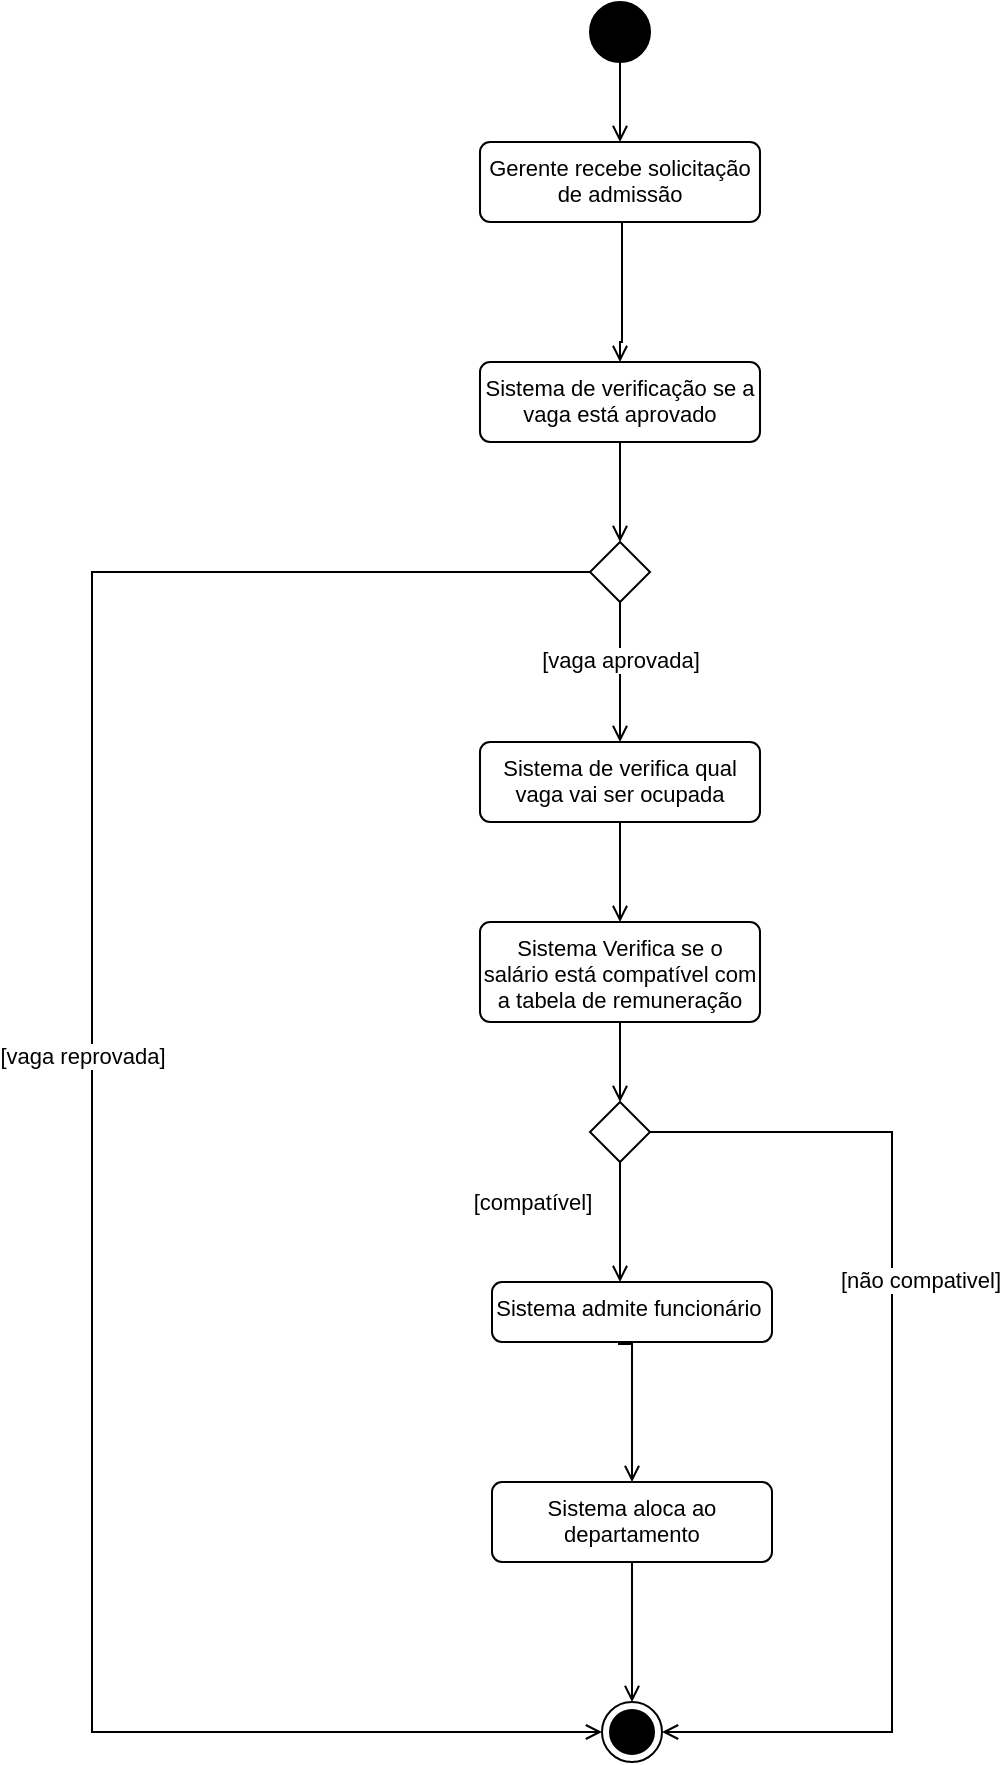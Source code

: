 <mxfile version="27.0.9">
  <diagram name="Página-1" id="J0oPy3pIgDzHR6T52NRD">
    <mxGraphModel dx="1426" dy="751" grid="1" gridSize="10" guides="1" tooltips="1" connect="1" arrows="1" fold="1" page="1" pageScale="1" pageWidth="827" pageHeight="1169" math="0" shadow="0">
      <root>
        <mxCell id="0" />
        <mxCell id="1" parent="0" />
        <mxCell id="qGt9xpt2mlxyI5KPr5rg-4" style="edgeStyle=orthogonalEdgeStyle;shape=connector;rounded=0;orthogonalLoop=1;jettySize=auto;html=1;strokeColor=default;align=center;verticalAlign=middle;fontFamily=Helvetica;fontSize=11;fontColor=default;labelBackgroundColor=default;endArrow=open;endFill=0;" edge="1" parent="1" source="qGt9xpt2mlxyI5KPr5rg-1" target="qGt9xpt2mlxyI5KPr5rg-3">
          <mxGeometry relative="1" as="geometry" />
        </mxCell>
        <mxCell id="qGt9xpt2mlxyI5KPr5rg-1" value="" style="ellipse;fillColor=strokeColor;html=1;" vertex="1" parent="1">
          <mxGeometry x="399" y="20" width="30" height="30" as="geometry" />
        </mxCell>
        <mxCell id="qGt9xpt2mlxyI5KPr5rg-3" value="&lt;font style=&quot;vertical-align: inherit;&quot;&gt;&lt;font style=&quot;vertical-align: inherit;&quot;&gt;&lt;font style=&quot;vertical-align: inherit;&quot;&gt;&lt;font style=&quot;vertical-align: inherit;&quot;&gt;Gerente recebe solicitação de admissão&lt;/font&gt;&lt;/font&gt;&lt;/font&gt;&lt;/font&gt;" style="html=1;align=center;verticalAlign=top;rounded=1;absoluteArcSize=1;arcSize=10;dashed=0;whiteSpace=wrap;fontFamily=Helvetica;fontSize=11;fontColor=default;labelBackgroundColor=default;" vertex="1" parent="1">
          <mxGeometry x="344" y="90" width="140" height="40" as="geometry" />
        </mxCell>
        <mxCell id="qGt9xpt2mlxyI5KPr5rg-11" style="edgeStyle=orthogonalEdgeStyle;shape=connector;rounded=0;orthogonalLoop=1;jettySize=auto;html=1;entryX=0.5;entryY=0;entryDx=0;entryDy=0;strokeColor=default;align=center;verticalAlign=middle;fontFamily=Helvetica;fontSize=11;fontColor=default;labelBackgroundColor=default;endArrow=open;endFill=0;" edge="1" parent="1" source="qGt9xpt2mlxyI5KPr5rg-6" target="qGt9xpt2mlxyI5KPr5rg-9">
          <mxGeometry relative="1" as="geometry" />
        </mxCell>
        <mxCell id="qGt9xpt2mlxyI5KPr5rg-6" value="&lt;font style=&quot;vertical-align: inherit;&quot;&gt;&lt;font style=&quot;vertical-align: inherit;&quot;&gt;&lt;font style=&quot;vertical-align: inherit;&quot;&gt;&lt;font style=&quot;vertical-align: inherit;&quot;&gt;&lt;font style=&quot;vertical-align: inherit;&quot;&gt;&lt;font style=&quot;vertical-align: inherit;&quot;&gt;&lt;font style=&quot;vertical-align: inherit;&quot;&gt;&lt;font style=&quot;vertical-align: inherit;&quot;&gt;&lt;font style=&quot;vertical-align: inherit;&quot;&gt;&lt;font style=&quot;vertical-align: inherit;&quot;&gt;&lt;font style=&quot;vertical-align: inherit;&quot;&gt;&lt;font style=&quot;vertical-align: inherit;&quot;&gt;&lt;font style=&quot;vertical-align: inherit;&quot;&gt;&lt;font style=&quot;vertical-align: inherit;&quot;&gt;Sistema de verificação se a vaga está aprovado&lt;/font&gt;&lt;/font&gt;&lt;/font&gt;&lt;/font&gt;&lt;/font&gt;&lt;/font&gt;&lt;/font&gt;&lt;/font&gt;&lt;/font&gt;&lt;/font&gt;&lt;/font&gt;&lt;/font&gt;&lt;/font&gt;&lt;/font&gt;" style="html=1;align=center;verticalAlign=top;rounded=1;absoluteArcSize=1;arcSize=10;dashed=0;whiteSpace=wrap;fontFamily=Helvetica;fontSize=11;fontColor=default;labelBackgroundColor=default;" vertex="1" parent="1">
          <mxGeometry x="344" y="200" width="140" height="40" as="geometry" />
        </mxCell>
        <mxCell id="qGt9xpt2mlxyI5KPr5rg-8" style="edgeStyle=orthogonalEdgeStyle;shape=connector;rounded=0;orthogonalLoop=1;jettySize=auto;html=1;entryX=0.5;entryY=0;entryDx=0;entryDy=0;strokeColor=default;align=center;verticalAlign=middle;fontFamily=Helvetica;fontSize=11;fontColor=default;labelBackgroundColor=default;endArrow=open;endFill=0;" edge="1" parent="1" source="qGt9xpt2mlxyI5KPr5rg-3" target="qGt9xpt2mlxyI5KPr5rg-6">
          <mxGeometry relative="1" as="geometry">
            <Array as="points">
              <mxPoint x="415" y="190" />
            </Array>
          </mxGeometry>
        </mxCell>
        <mxCell id="qGt9xpt2mlxyI5KPr5rg-13" style="edgeStyle=orthogonalEdgeStyle;shape=connector;rounded=0;orthogonalLoop=1;jettySize=auto;html=1;strokeColor=default;align=center;verticalAlign=middle;fontFamily=Helvetica;fontSize=11;fontColor=default;labelBackgroundColor=default;endArrow=open;endFill=0;entryX=0;entryY=0.5;entryDx=0;entryDy=0;" edge="1" parent="1" source="qGt9xpt2mlxyI5KPr5rg-9" target="qGt9xpt2mlxyI5KPr5rg-28">
          <mxGeometry relative="1" as="geometry">
            <mxPoint x="290" y="305" as="targetPoint" />
            <Array as="points">
              <mxPoint x="150" y="305" />
              <mxPoint x="150" y="885" />
            </Array>
          </mxGeometry>
        </mxCell>
        <mxCell id="qGt9xpt2mlxyI5KPr5rg-18" value="&lt;font style=&quot;vertical-align: inherit;&quot;&gt;&lt;font style=&quot;vertical-align: inherit;&quot;&gt;[vaga reprovada]&lt;/font&gt;&lt;/font&gt;" style="edgeLabel;html=1;align=center;verticalAlign=middle;resizable=0;points=[];fontFamily=Helvetica;fontSize=11;fontColor=default;labelBackgroundColor=default;" vertex="1" connectable="0" parent="qGt9xpt2mlxyI5KPr5rg-13">
          <mxGeometry x="-0.069" y="-1" relative="1" as="geometry">
            <mxPoint x="-4" y="-14" as="offset" />
          </mxGeometry>
        </mxCell>
        <mxCell id="qGt9xpt2mlxyI5KPr5rg-19" style="edgeStyle=orthogonalEdgeStyle;shape=connector;rounded=0;orthogonalLoop=1;jettySize=auto;html=1;entryX=0.5;entryY=0;entryDx=0;entryDy=0;strokeColor=default;align=center;verticalAlign=middle;fontFamily=Helvetica;fontSize=11;fontColor=default;labelBackgroundColor=default;endArrow=open;endFill=0;" edge="1" parent="1" source="qGt9xpt2mlxyI5KPr5rg-9" target="qGt9xpt2mlxyI5KPr5rg-17">
          <mxGeometry relative="1" as="geometry" />
        </mxCell>
        <mxCell id="qGt9xpt2mlxyI5KPr5rg-20" value="&lt;font style=&quot;vertical-align: inherit;&quot;&gt;&lt;font style=&quot;vertical-align: inherit;&quot;&gt;[vaga aprovada]&lt;/font&gt;&lt;/font&gt;" style="edgeLabel;html=1;align=center;verticalAlign=middle;resizable=0;points=[];fontFamily=Helvetica;fontSize=11;fontColor=default;labelBackgroundColor=default;" vertex="1" connectable="0" parent="qGt9xpt2mlxyI5KPr5rg-19">
          <mxGeometry x="-0.171" relative="1" as="geometry">
            <mxPoint as="offset" />
          </mxGeometry>
        </mxCell>
        <mxCell id="qGt9xpt2mlxyI5KPr5rg-9" value="" style="rhombus;fontFamily=Helvetica;fontSize=11;fontColor=default;labelBackgroundColor=default;" vertex="1" parent="1">
          <mxGeometry x="399" y="290" width="30" height="30" as="geometry" />
        </mxCell>
        <mxCell id="qGt9xpt2mlxyI5KPr5rg-22" value="" style="edgeStyle=orthogonalEdgeStyle;shape=connector;rounded=0;orthogonalLoop=1;jettySize=auto;html=1;strokeColor=default;align=center;verticalAlign=middle;fontFamily=Helvetica;fontSize=11;fontColor=default;labelBackgroundColor=default;endArrow=open;endFill=0;" edge="1" parent="1" source="qGt9xpt2mlxyI5KPr5rg-17" target="qGt9xpt2mlxyI5KPr5rg-21">
          <mxGeometry relative="1" as="geometry" />
        </mxCell>
        <mxCell id="qGt9xpt2mlxyI5KPr5rg-17" value="&lt;font style=&quot;vertical-align: inherit;&quot;&gt;&lt;font style=&quot;vertical-align: inherit;&quot;&gt;&lt;font style=&quot;vertical-align: inherit;&quot;&gt;&lt;font style=&quot;vertical-align: inherit;&quot;&gt;&lt;font style=&quot;vertical-align: inherit;&quot;&gt;&lt;font style=&quot;vertical-align: inherit;&quot;&gt;&lt;font style=&quot;vertical-align: inherit;&quot;&gt;&lt;font style=&quot;vertical-align: inherit;&quot;&gt;&lt;font style=&quot;vertical-align: inherit;&quot;&gt;&lt;font style=&quot;vertical-align: inherit;&quot;&gt;&lt;font style=&quot;vertical-align: inherit;&quot;&gt;&lt;font style=&quot;vertical-align: inherit;&quot;&gt;&lt;font style=&quot;vertical-align: inherit;&quot;&gt;&lt;font style=&quot;vertical-align: inherit;&quot;&gt;&lt;font style=&quot;vertical-align: inherit;&quot;&gt;&lt;font style=&quot;vertical-align: inherit;&quot;&gt;&lt;font style=&quot;vertical-align: inherit;&quot;&gt;&lt;font style=&quot;vertical-align: inherit;&quot;&gt;Sistema de verifica qual vaga vai ser ocupada&lt;/font&gt;&lt;/font&gt;&lt;/font&gt;&lt;/font&gt;&lt;/font&gt;&lt;/font&gt;&lt;/font&gt;&lt;/font&gt;&lt;/font&gt;&lt;/font&gt;&lt;/font&gt;&lt;/font&gt;&lt;/font&gt;&lt;/font&gt;&lt;/font&gt;&lt;/font&gt;&lt;/font&gt;&lt;/font&gt;" style="html=1;align=center;verticalAlign=top;rounded=1;absoluteArcSize=1;arcSize=10;dashed=0;whiteSpace=wrap;fontFamily=Helvetica;fontSize=11;fontColor=default;labelBackgroundColor=default;" vertex="1" parent="1">
          <mxGeometry x="344" y="390" width="140" height="40" as="geometry" />
        </mxCell>
        <mxCell id="qGt9xpt2mlxyI5KPr5rg-24" value="" style="edgeStyle=orthogonalEdgeStyle;shape=connector;rounded=0;orthogonalLoop=1;jettySize=auto;html=1;strokeColor=default;align=center;verticalAlign=middle;fontFamily=Helvetica;fontSize=11;fontColor=default;labelBackgroundColor=default;endArrow=open;endFill=0;" edge="1" parent="1" source="qGt9xpt2mlxyI5KPr5rg-21" target="qGt9xpt2mlxyI5KPr5rg-23">
          <mxGeometry relative="1" as="geometry" />
        </mxCell>
        <mxCell id="qGt9xpt2mlxyI5KPr5rg-21" value="&lt;font style=&quot;vertical-align: inherit;&quot;&gt;&lt;font style=&quot;vertical-align: inherit;&quot;&gt;&lt;font style=&quot;vertical-align: inherit;&quot;&gt;&lt;font style=&quot;vertical-align: inherit;&quot;&gt;&lt;font style=&quot;vertical-align: inherit;&quot;&gt;&lt;font style=&quot;vertical-align: inherit;&quot;&gt;Sistema Verifica se o salário está compatível com a tabela de remuneração&lt;/font&gt;&lt;/font&gt;&lt;/font&gt;&lt;/font&gt;&lt;/font&gt;&lt;/font&gt;" style="html=1;align=center;verticalAlign=top;rounded=1;absoluteArcSize=1;arcSize=10;dashed=0;whiteSpace=wrap;fontFamily=Helvetica;fontSize=11;fontColor=default;labelBackgroundColor=default;" vertex="1" parent="1">
          <mxGeometry x="344" y="480" width="140" height="50" as="geometry" />
        </mxCell>
        <mxCell id="qGt9xpt2mlxyI5KPr5rg-26" value="" style="edgeStyle=orthogonalEdgeStyle;shape=connector;rounded=0;orthogonalLoop=1;jettySize=auto;html=1;strokeColor=default;align=center;verticalAlign=middle;fontFamily=Helvetica;fontSize=11;fontColor=default;labelBackgroundColor=default;endArrow=open;endFill=0;entryX=1;entryY=0.5;entryDx=0;entryDy=0;" edge="1" parent="1" source="qGt9xpt2mlxyI5KPr5rg-23" target="qGt9xpt2mlxyI5KPr5rg-28">
          <mxGeometry relative="1" as="geometry">
            <mxPoint x="520" y="830" as="targetPoint" />
            <Array as="points">
              <mxPoint x="550" y="585" />
              <mxPoint x="550" y="885" />
            </Array>
          </mxGeometry>
        </mxCell>
        <mxCell id="qGt9xpt2mlxyI5KPr5rg-27" value="&lt;font style=&quot;vertical-align: inherit;&quot;&gt;&lt;font style=&quot;vertical-align: inherit;&quot;&gt;[não compativel]&lt;/font&gt;&lt;/font&gt;" style="edgeLabel;html=1;align=center;verticalAlign=middle;resizable=0;points=[];fontFamily=Helvetica;fontSize=11;fontColor=default;labelBackgroundColor=default;" vertex="1" connectable="0" parent="qGt9xpt2mlxyI5KPr5rg-26">
          <mxGeometry x="-0.213" y="-1" relative="1" as="geometry">
            <mxPoint x="15" y="-16" as="offset" />
          </mxGeometry>
        </mxCell>
        <mxCell id="qGt9xpt2mlxyI5KPr5rg-30" style="edgeStyle=orthogonalEdgeStyle;shape=connector;rounded=0;orthogonalLoop=1;jettySize=auto;html=1;strokeColor=default;align=center;verticalAlign=middle;fontFamily=Helvetica;fontSize=11;fontColor=default;labelBackgroundColor=default;endArrow=open;endFill=0;" edge="1" parent="1" source="qGt9xpt2mlxyI5KPr5rg-23">
          <mxGeometry relative="1" as="geometry">
            <mxPoint x="414" y="660" as="targetPoint" />
          </mxGeometry>
        </mxCell>
        <mxCell id="qGt9xpt2mlxyI5KPr5rg-32" value="&lt;font style=&quot;vertical-align: inherit;&quot;&gt;&lt;font style=&quot;vertical-align: inherit;&quot;&gt;&lt;font style=&quot;vertical-align: inherit;&quot;&gt;&lt;font style=&quot;vertical-align: inherit;&quot;&gt;[compatível]&lt;/font&gt;&lt;/font&gt;&lt;/font&gt;&lt;/font&gt;" style="edgeLabel;html=1;align=center;verticalAlign=middle;resizable=0;points=[];fontFamily=Helvetica;fontSize=11;fontColor=default;labelBackgroundColor=default;" vertex="1" connectable="0" parent="qGt9xpt2mlxyI5KPr5rg-30">
          <mxGeometry x="-0.438" y="-4" relative="1" as="geometry">
            <mxPoint x="-40" y="3" as="offset" />
          </mxGeometry>
        </mxCell>
        <mxCell id="qGt9xpt2mlxyI5KPr5rg-23" value="" style="rhombus;fontFamily=Helvetica;fontSize=11;fontColor=default;labelBackgroundColor=default;" vertex="1" parent="1">
          <mxGeometry x="399" y="570" width="30" height="30" as="geometry" />
        </mxCell>
        <mxCell id="qGt9xpt2mlxyI5KPr5rg-28" value="" style="ellipse;html=1;shape=endState;fillColor=strokeColor;fontFamily=Helvetica;fontSize=11;fontColor=default;labelBackgroundColor=default;" vertex="1" parent="1">
          <mxGeometry x="405" y="870" width="30" height="30" as="geometry" />
        </mxCell>
        <mxCell id="qGt9xpt2mlxyI5KPr5rg-34" value="" style="edgeStyle=orthogonalEdgeStyle;shape=connector;rounded=0;orthogonalLoop=1;jettySize=auto;html=1;strokeColor=default;align=center;verticalAlign=middle;fontFamily=Helvetica;fontSize=11;fontColor=default;labelBackgroundColor=default;endArrow=open;endFill=0;exitX=0.45;exitY=1.033;exitDx=0;exitDy=0;exitPerimeter=0;" edge="1" parent="1" source="qGt9xpt2mlxyI5KPr5rg-31" target="qGt9xpt2mlxyI5KPr5rg-33">
          <mxGeometry relative="1" as="geometry">
            <mxPoint x="410" y="700" as="sourcePoint" />
            <Array as="points">
              <mxPoint x="420" y="691" />
            </Array>
          </mxGeometry>
        </mxCell>
        <mxCell id="qGt9xpt2mlxyI5KPr5rg-31" value="&lt;font style=&quot;vertical-align: inherit;&quot;&gt;&lt;font style=&quot;vertical-align: inherit;&quot;&gt;&lt;font style=&quot;vertical-align: inherit;&quot;&gt;&lt;font style=&quot;vertical-align: inherit;&quot;&gt;&lt;font style=&quot;vertical-align: inherit;&quot;&gt;&lt;font style=&quot;vertical-align: inherit;&quot;&gt;&lt;font style=&quot;vertical-align: inherit;&quot;&gt;&lt;font style=&quot;vertical-align: inherit;&quot;&gt;&lt;font style=&quot;vertical-align: inherit;&quot;&gt;&lt;font style=&quot;vertical-align: inherit;&quot;&gt;&lt;font style=&quot;vertical-align: inherit;&quot;&gt;&lt;font style=&quot;vertical-align: inherit;&quot;&gt;Sistema admite funcionário&amp;nbsp;&lt;/font&gt;&lt;/font&gt;&lt;/font&gt;&lt;/font&gt;&lt;/font&gt;&lt;/font&gt;&lt;/font&gt;&lt;/font&gt;&lt;/font&gt;&lt;/font&gt;&lt;/font&gt;&lt;/font&gt;" style="html=1;align=center;verticalAlign=top;rounded=1;absoluteArcSize=1;arcSize=10;dashed=0;whiteSpace=wrap;fontFamily=Helvetica;fontSize=11;fontColor=default;labelBackgroundColor=default;" vertex="1" parent="1">
          <mxGeometry x="350" y="660" width="140" height="30" as="geometry" />
        </mxCell>
        <mxCell id="qGt9xpt2mlxyI5KPr5rg-35" value="" style="edgeStyle=orthogonalEdgeStyle;shape=connector;rounded=0;orthogonalLoop=1;jettySize=auto;html=1;strokeColor=default;align=center;verticalAlign=middle;fontFamily=Helvetica;fontSize=11;fontColor=default;labelBackgroundColor=default;endArrow=open;endFill=0;" edge="1" parent="1" source="qGt9xpt2mlxyI5KPr5rg-33" target="qGt9xpt2mlxyI5KPr5rg-28">
          <mxGeometry relative="1" as="geometry" />
        </mxCell>
        <mxCell id="qGt9xpt2mlxyI5KPr5rg-33" value="&lt;font style=&quot;vertical-align: inherit;&quot;&gt;&lt;font style=&quot;vertical-align: inherit;&quot;&gt;&lt;font style=&quot;vertical-align: inherit;&quot;&gt;&lt;font style=&quot;vertical-align: inherit;&quot;&gt;&lt;font style=&quot;vertical-align: inherit;&quot;&gt;&lt;font style=&quot;vertical-align: inherit;&quot;&gt;&lt;font style=&quot;vertical-align: inherit;&quot;&gt;&lt;font style=&quot;vertical-align: inherit;&quot;&gt;&lt;font style=&quot;vertical-align: inherit;&quot;&gt;&lt;font style=&quot;vertical-align: inherit;&quot;&gt;&lt;font style=&quot;vertical-align: inherit;&quot;&gt;&lt;font style=&quot;vertical-align: inherit;&quot;&gt;&lt;font style=&quot;vertical-align: inherit;&quot;&gt;&lt;font style=&quot;vertical-align: inherit;&quot;&gt;Sistema aloca ao departamento&lt;/font&gt;&lt;/font&gt;&lt;/font&gt;&lt;/font&gt;&lt;/font&gt;&lt;/font&gt;&lt;/font&gt;&lt;/font&gt;&lt;/font&gt;&lt;/font&gt;&lt;/font&gt;&lt;/font&gt;&lt;/font&gt;&lt;/font&gt;" style="html=1;align=center;verticalAlign=top;rounded=1;absoluteArcSize=1;arcSize=10;dashed=0;whiteSpace=wrap;fontFamily=Helvetica;fontSize=11;fontColor=default;labelBackgroundColor=default;" vertex="1" parent="1">
          <mxGeometry x="350" y="760" width="140" height="40" as="geometry" />
        </mxCell>
      </root>
    </mxGraphModel>
  </diagram>
</mxfile>
